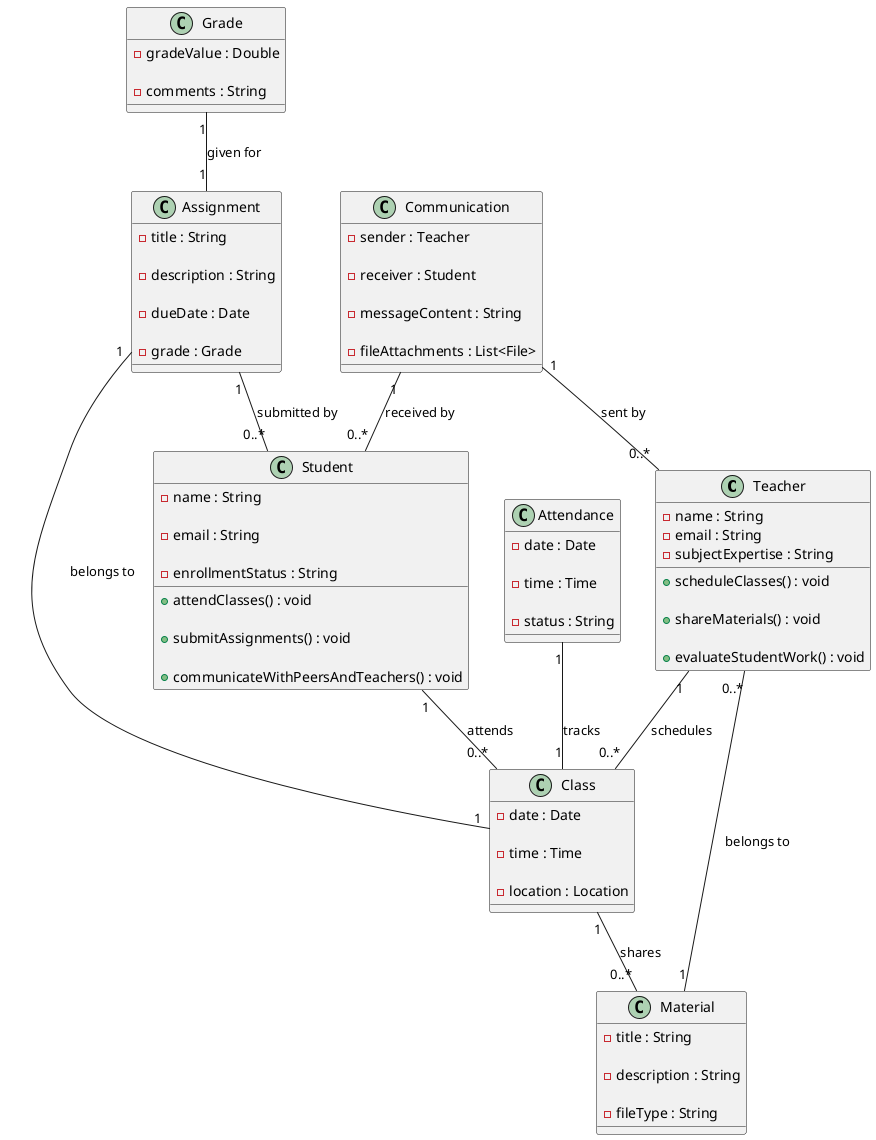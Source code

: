 @startuml
class Teacher {
  - name : String
  - email : String
  - subjectExpertise : String

  + scheduleClasses() : void

  + shareMaterials() : void

  + evaluateStudentWork() : void
}

class Student {

  - name : String

  - email : String

  - enrollmentStatus : String


  + attendClasses() : void

  + submitAssignments() : void

  + communicateWithPeersAndTeachers() : void
}

class Class {

  - date : Date

  - time : Time

  - location : Location


}

class Material {

  - title : String

  - description : String

  - fileType : String


}

class Assignment {

  - title : String

  - description : String

  - dueDate : Date

  - grade : Grade


}

class Communication {

  - sender : Teacher

  - receiver : Student

  - messageContent : String

  - fileAttachments : List<File>


}

class Grade {

  - gradeValue : Double

  - comments : String


}

class Attendance {

  - date : Date

  - time : Time

  - status : String


}

Teacher "1" -- "0..*" Class : schedules
Student "1" -- "0..*" Class : attends
Class "1" -- "0..*" Material : shares
Material "1" -- "0..*" Teacher : belongs to
Assignment "1" -- "0..*" Student : submitted by
Assignment "1" -- "1" Class : belongs to
Communication "1" -- "0..*" Teacher : sent by
Communication "1" -- "0..*" Student : received by
Grade "1" -- "1" Assignment : given for
Attendance "1" -- "1" Class : tracks
@enduml